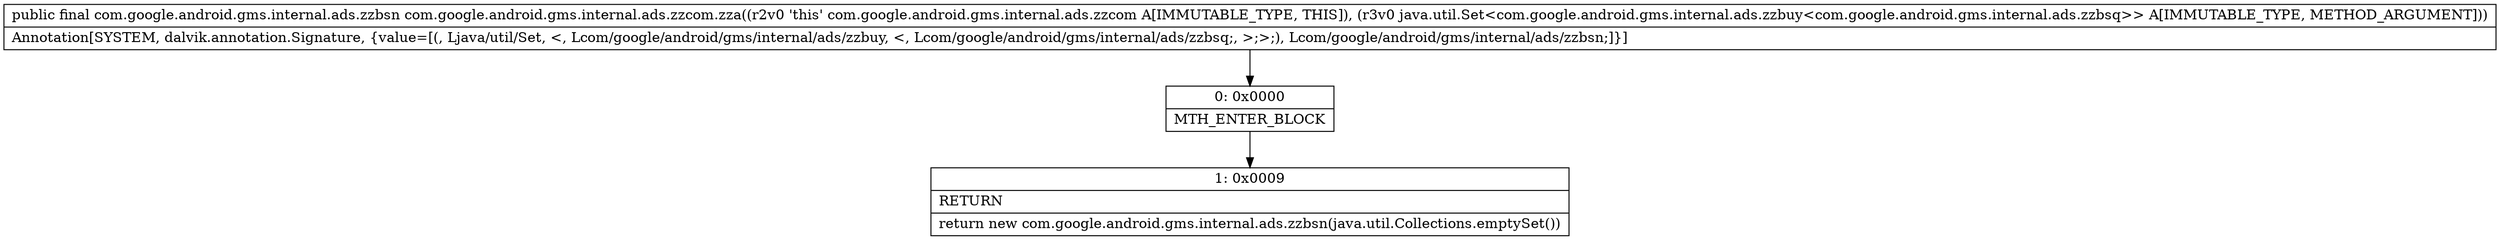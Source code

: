 digraph "CFG forcom.google.android.gms.internal.ads.zzcom.zza(Ljava\/util\/Set;)Lcom\/google\/android\/gms\/internal\/ads\/zzbsn;" {
Node_0 [shape=record,label="{0\:\ 0x0000|MTH_ENTER_BLOCK\l}"];
Node_1 [shape=record,label="{1\:\ 0x0009|RETURN\l|return new com.google.android.gms.internal.ads.zzbsn(java.util.Collections.emptySet())\l}"];
MethodNode[shape=record,label="{public final com.google.android.gms.internal.ads.zzbsn com.google.android.gms.internal.ads.zzcom.zza((r2v0 'this' com.google.android.gms.internal.ads.zzcom A[IMMUTABLE_TYPE, THIS]), (r3v0 java.util.Set\<com.google.android.gms.internal.ads.zzbuy\<com.google.android.gms.internal.ads.zzbsq\>\> A[IMMUTABLE_TYPE, METHOD_ARGUMENT]))  | Annotation[SYSTEM, dalvik.annotation.Signature, \{value=[(, Ljava\/util\/Set, \<, Lcom\/google\/android\/gms\/internal\/ads\/zzbuy, \<, Lcom\/google\/android\/gms\/internal\/ads\/zzbsq;, \>;\>;), Lcom\/google\/android\/gms\/internal\/ads\/zzbsn;]\}]\l}"];
MethodNode -> Node_0;
Node_0 -> Node_1;
}

